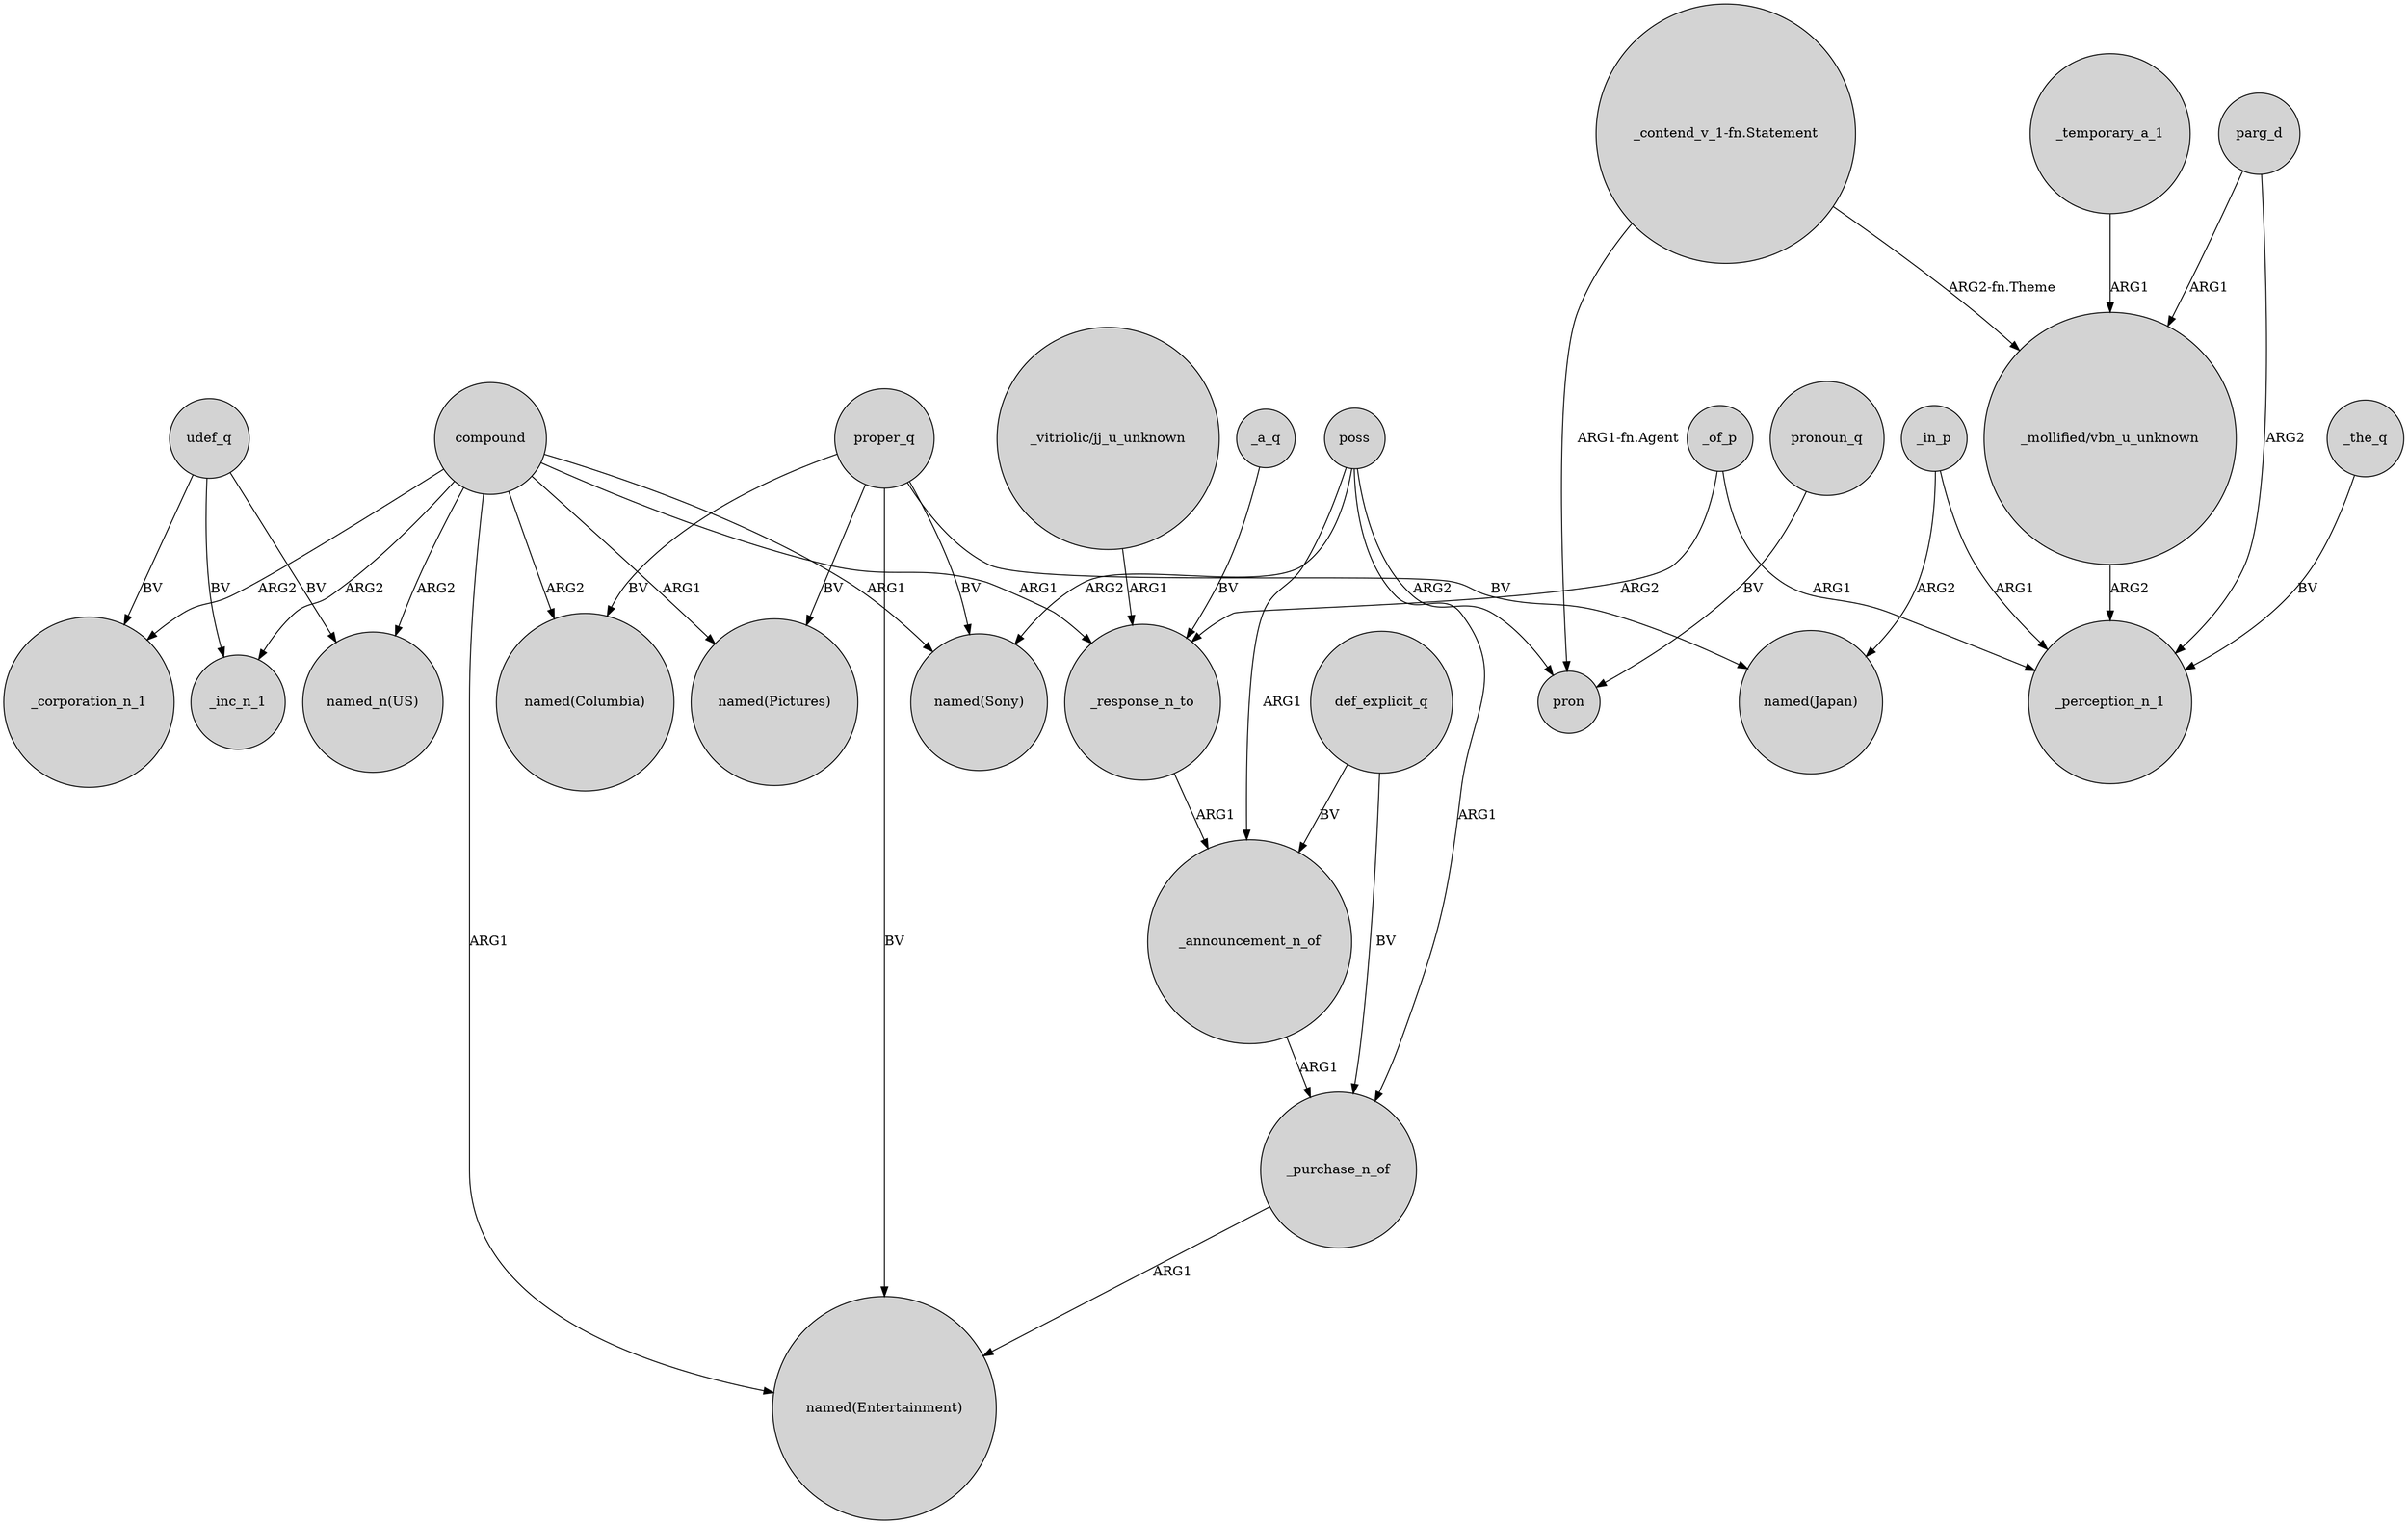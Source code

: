 digraph {
	node [shape=circle style=filled]
	poss -> _announcement_n_of [label=ARG1]
	udef_q -> "named_n(US)" [label=BV]
	udef_q -> _inc_n_1 [label=BV]
	poss -> pron [label=ARG2]
	_in_p -> _perception_n_1 [label=ARG1]
	compound -> _corporation_n_1 [label=ARG2]
	"_mollified/vbn_u_unknown" -> _perception_n_1 [label=ARG2]
	_purchase_n_of -> "named(Entertainment)" [label=ARG1]
	def_explicit_q -> _purchase_n_of [label=BV]
	"_contend_v_1-fn.Statement" -> pron [label="ARG1-fn.Agent"]
	proper_q -> "named(Japan)" [label=BV]
	compound -> "named_n(US)" [label=ARG2]
	compound -> _response_n_to [label=ARG1]
	proper_q -> "named(Sony)" [label=BV]
	poss -> "named(Sony)" [label=ARG2]
	proper_q -> "named(Columbia)" [label=BV]
	udef_q -> _corporation_n_1 [label=BV]
	"_contend_v_1-fn.Statement" -> "_mollified/vbn_u_unknown" [label="ARG2-fn.Theme"]
	pronoun_q -> pron [label=BV]
	compound -> "named(Pictures)" [label=ARG1]
	compound -> "named(Columbia)" [label=ARG2]
	_the_q -> _perception_n_1 [label=BV]
	_a_q -> _response_n_to [label=BV]
	_response_n_to -> _announcement_n_of [label=ARG1]
	_temporary_a_1 -> "_mollified/vbn_u_unknown" [label=ARG1]
	proper_q -> "named(Entertainment)" [label=BV]
	parg_d -> _perception_n_1 [label=ARG2]
	"_vitriolic/jj_u_unknown" -> _response_n_to [label=ARG1]
	proper_q -> "named(Pictures)" [label=BV]
	compound -> "named(Sony)" [label=ARG1]
	poss -> _purchase_n_of [label=ARG1]
	compound -> "named(Entertainment)" [label=ARG1]
	_of_p -> _response_n_to [label=ARG2]
	_in_p -> "named(Japan)" [label=ARG2]
	parg_d -> "_mollified/vbn_u_unknown" [label=ARG1]
	compound -> _inc_n_1 [label=ARG2]
	def_explicit_q -> _announcement_n_of [label=BV]
	_announcement_n_of -> _purchase_n_of [label=ARG1]
	_of_p -> _perception_n_1 [label=ARG1]
}
